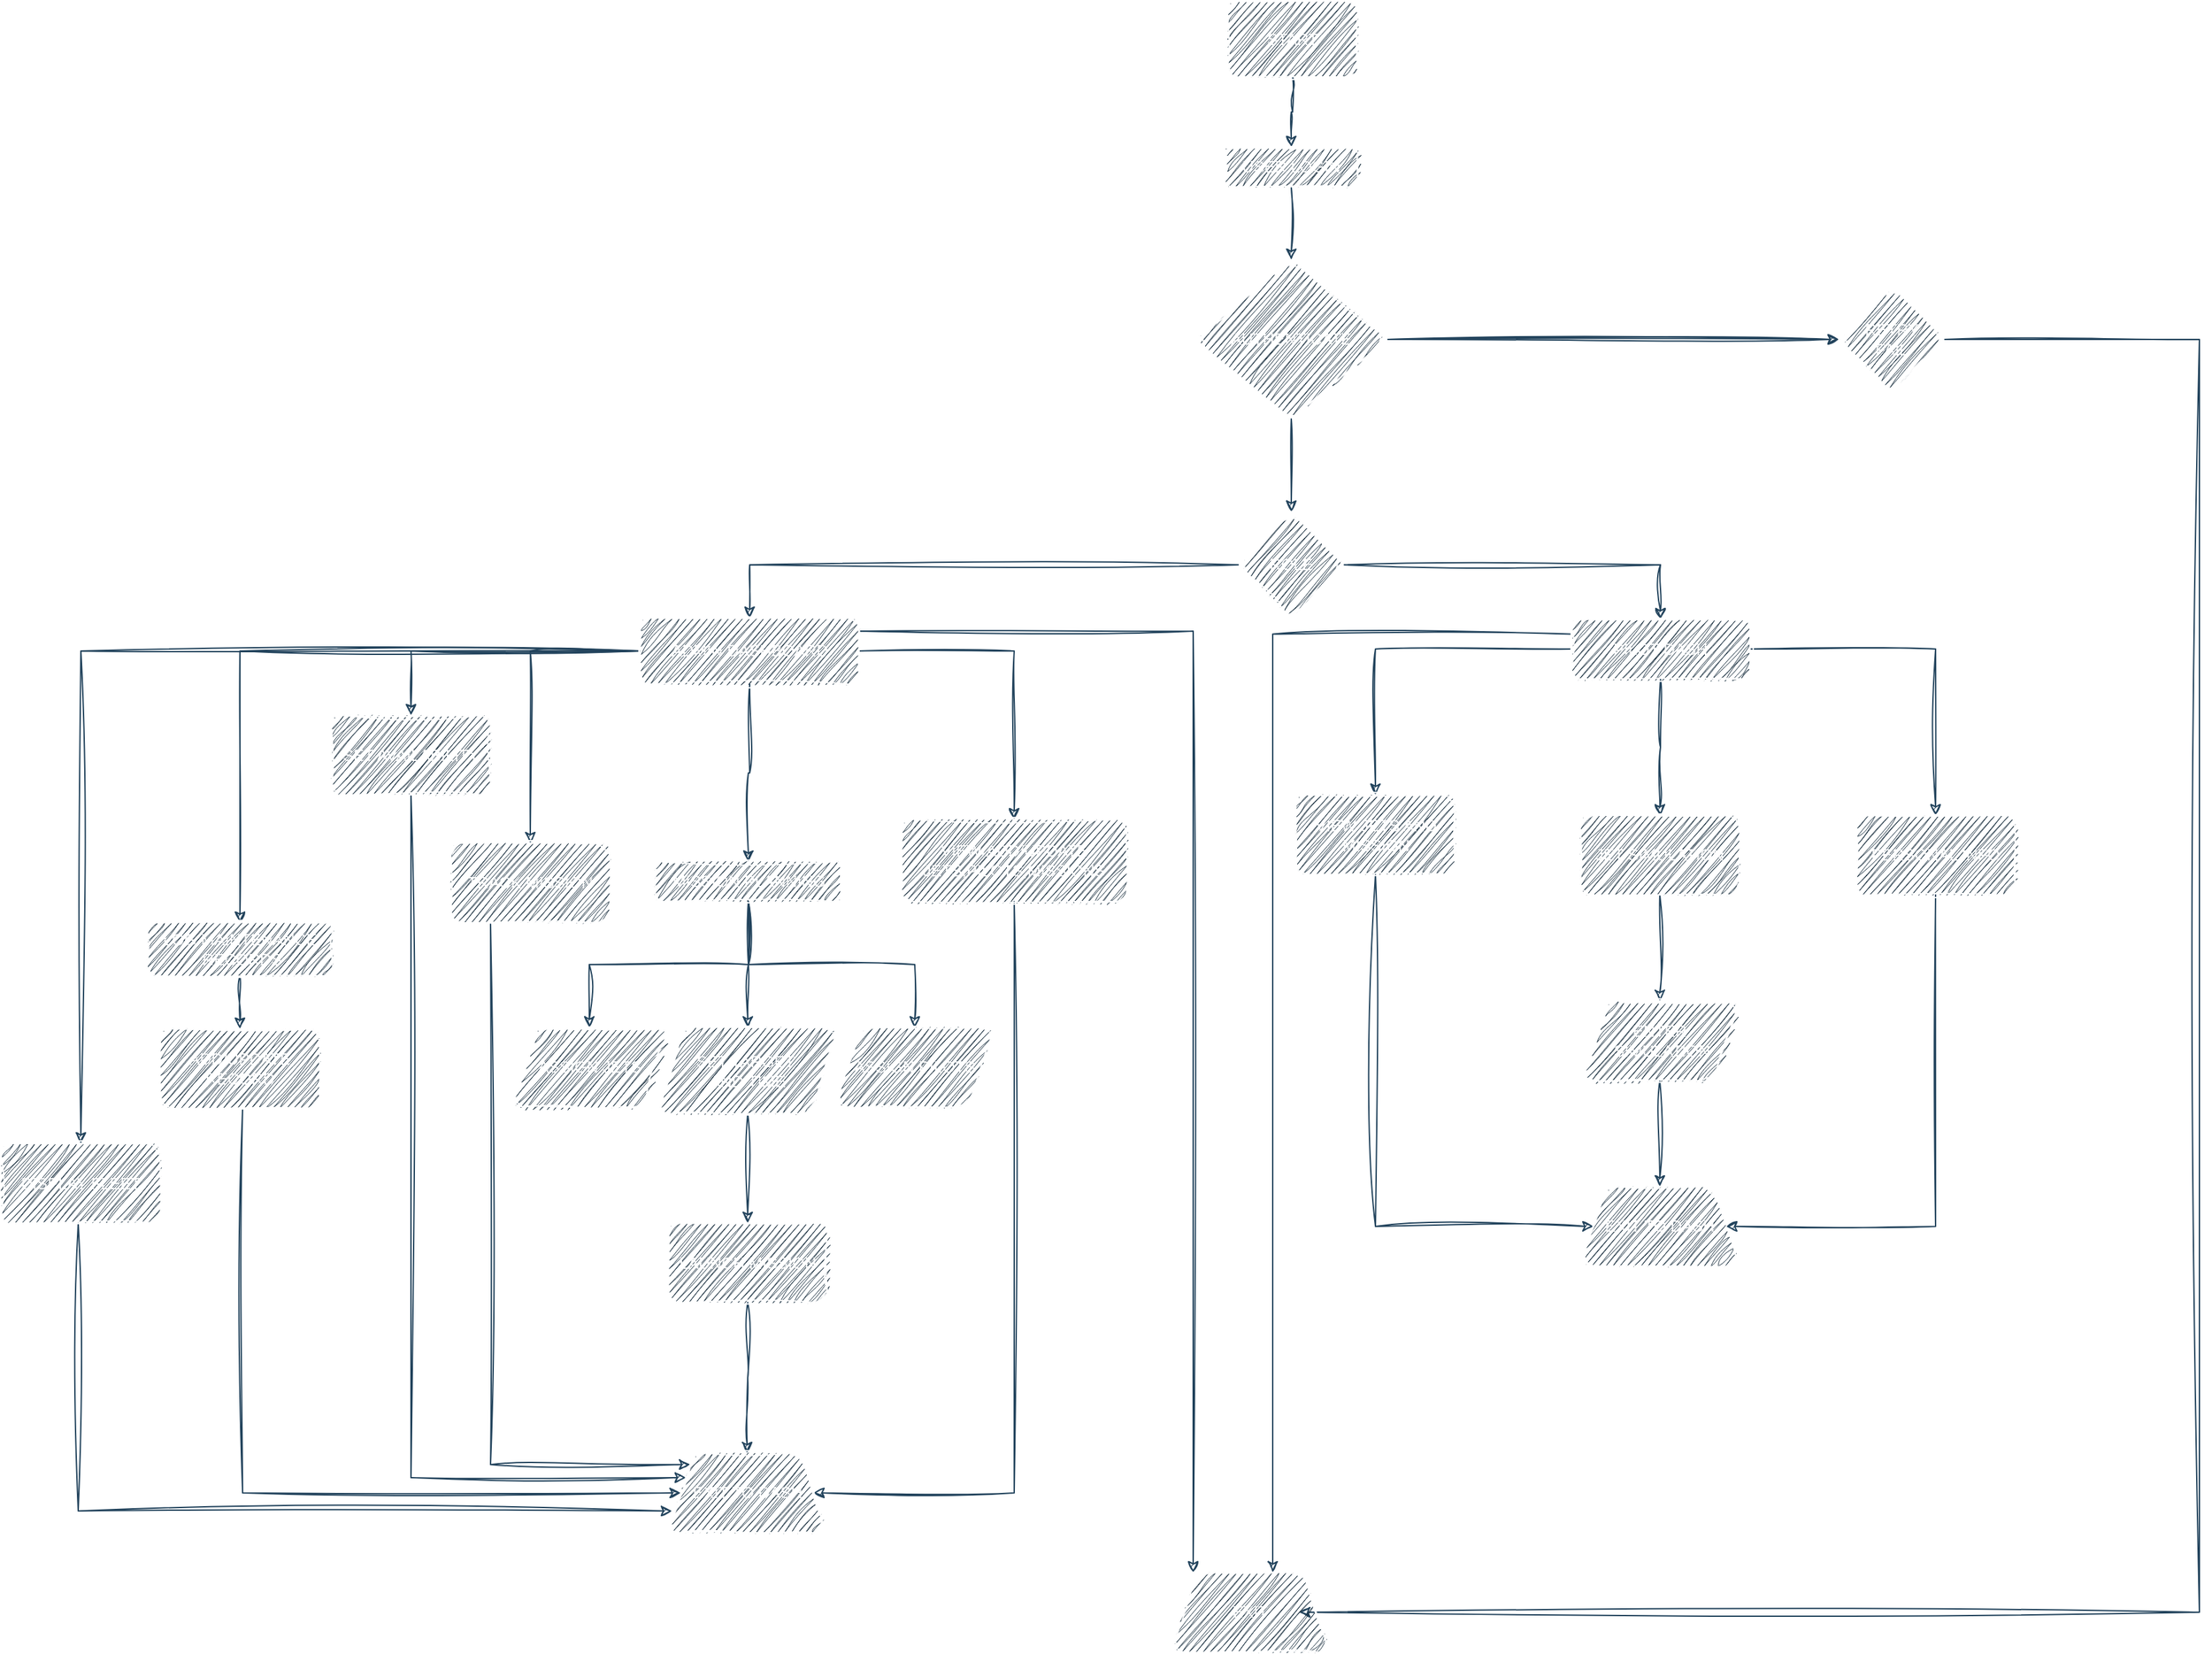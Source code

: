 <mxfile version="27.0.6">
  <diagram id="C5RBs43oDa-KdzZeNtuy" name="Page-1">
    <mxGraphModel dx="2084" dy="1316" grid="0" gridSize="10" guides="1" tooltips="1" connect="1" arrows="1" fold="1" page="0" pageScale="1" pageWidth="827" pageHeight="1169" background="light-dark(#FFFFFF,#FFFFFF)" math="0" shadow="0">
      <root>
        <mxCell id="WIyWlLk6GJQsqaUBKTNV-0" />
        <mxCell id="WIyWlLk6GJQsqaUBKTNV-1" parent="WIyWlLk6GJQsqaUBKTNV-0" />
        <mxCell id="Q2o4VX_Gl1y6fqQ10nxV-3" value="" style="edgeStyle=orthogonalEdgeStyle;rounded=0;orthogonalLoop=1;jettySize=auto;html=1;labelBackgroundColor=none;strokeColor=#23445D;fontColor=default;sketch=1;curveFitting=1;jiggle=2;" edge="1" parent="WIyWlLk6GJQsqaUBKTNV-1" source="WIyWlLk6GJQsqaUBKTNV-3" target="Q2o4VX_Gl1y6fqQ10nxV-2">
          <mxGeometry relative="1" as="geometry" />
        </mxCell>
        <mxCell id="WIyWlLk6GJQsqaUBKTNV-3" value="START" style="rounded=1;whiteSpace=wrap;html=1;fontSize=12;glass=0;strokeWidth=1;shadow=0;fillColor=light-dark(#182E3E,#006633);labelBackgroundColor=none;strokeColor=#FFFFFF;fontColor=#FFFFFF;sketch=1;curveFitting=1;jiggle=2;" parent="WIyWlLk6GJQsqaUBKTNV-1" vertex="1">
          <mxGeometry x="1031" y="35" width="98" height="57" as="geometry" />
        </mxCell>
        <mxCell id="Q2o4VX_Gl1y6fqQ10nxV-5" value="" style="edgeStyle=orthogonalEdgeStyle;rounded=0;orthogonalLoop=1;jettySize=auto;html=1;labelBackgroundColor=none;strokeColor=#23445D;fontColor=default;sketch=1;curveFitting=1;jiggle=2;" edge="1" parent="WIyWlLk6GJQsqaUBKTNV-1" source="Q2o4VX_Gl1y6fqQ10nxV-2" target="Q2o4VX_Gl1y6fqQ10nxV-4">
          <mxGeometry relative="1" as="geometry" />
        </mxCell>
        <mxCell id="Q2o4VX_Gl1y6fqQ10nxV-2" value="USER LOGIN" style="whiteSpace=wrap;html=1;rounded=1;glass=0;strokeWidth=1;shadow=0;labelBackgroundColor=none;fillColor=#182E3E;strokeColor=#FFFFFF;fontColor=#FFFFFF;sketch=1;curveFitting=1;jiggle=2;" vertex="1" parent="WIyWlLk6GJQsqaUBKTNV-1">
          <mxGeometry x="1029" y="145" width="100" height="30" as="geometry" />
        </mxCell>
        <mxCell id="Q2o4VX_Gl1y6fqQ10nxV-7" value="" style="edgeStyle=orthogonalEdgeStyle;rounded=0;orthogonalLoop=1;jettySize=auto;html=1;labelBackgroundColor=none;strokeColor=#23445D;fontColor=default;sketch=1;curveFitting=1;jiggle=2;" edge="1" parent="WIyWlLk6GJQsqaUBKTNV-1" source="Q2o4VX_Gl1y6fqQ10nxV-4" target="Q2o4VX_Gl1y6fqQ10nxV-6">
          <mxGeometry relative="1" as="geometry" />
        </mxCell>
        <mxCell id="Q2o4VX_Gl1y6fqQ10nxV-49" value="" style="edgeStyle=orthogonalEdgeStyle;rounded=0;orthogonalLoop=1;jettySize=auto;html=1;entryX=1;entryY=0.5;entryDx=0;entryDy=0;exitX=1;exitY=0.5;exitDx=0;exitDy=0;labelBackgroundColor=none;strokeColor=#23445D;fontColor=default;sketch=1;curveFitting=1;jiggle=2;" edge="1" parent="WIyWlLk6GJQsqaUBKTNV-1" source="Q2o4VX_Gl1y6fqQ10nxV-50">
          <mxGeometry relative="1" as="geometry">
            <mxPoint x="1764" y="290.0" as="sourcePoint" />
            <mxPoint x="1085" y="1250" as="targetPoint" />
            <Array as="points">
              <mxPoint x="1764" y="290" />
              <mxPoint x="1764" y="1250" />
            </Array>
          </mxGeometry>
        </mxCell>
        <mxCell id="Q2o4VX_Gl1y6fqQ10nxV-51" value="" style="edgeStyle=orthogonalEdgeStyle;rounded=0;orthogonalLoop=1;jettySize=auto;html=1;labelBackgroundColor=none;strokeColor=#23445D;fontColor=default;sketch=1;curveFitting=1;jiggle=2;" edge="1" parent="WIyWlLk6GJQsqaUBKTNV-1" source="Q2o4VX_Gl1y6fqQ10nxV-4" target="Q2o4VX_Gl1y6fqQ10nxV-50">
          <mxGeometry relative="1" as="geometry" />
        </mxCell>
        <mxCell id="Q2o4VX_Gl1y6fqQ10nxV-4" value="AUTHENTICATE" style="rhombus;whiteSpace=wrap;html=1;rounded=1;glass=0;strokeWidth=1;shadow=0;labelBackgroundColor=none;fillColor=#182E3E;strokeColor=light-dark(#FFFFFF,#FF0000);fontColor=#FFFFFF;sketch=1;curveFitting=1;jiggle=2;" vertex="1" parent="WIyWlLk6GJQsqaUBKTNV-1">
          <mxGeometry x="1006" y="230" width="146" height="120" as="geometry" />
        </mxCell>
        <mxCell id="Q2o4VX_Gl1y6fqQ10nxV-9" value="" style="edgeStyle=orthogonalEdgeStyle;rounded=0;orthogonalLoop=1;jettySize=auto;html=1;entryX=0.5;entryY=0;entryDx=0;entryDy=0;labelBackgroundColor=none;strokeColor=#23445D;fontColor=default;sketch=1;curveFitting=1;jiggle=2;" edge="1" parent="WIyWlLk6GJQsqaUBKTNV-1" source="Q2o4VX_Gl1y6fqQ10nxV-6" target="Q2o4VX_Gl1y6fqQ10nxV-8">
          <mxGeometry relative="1" as="geometry" />
        </mxCell>
        <mxCell id="Q2o4VX_Gl1y6fqQ10nxV-11" value="" style="edgeStyle=orthogonalEdgeStyle;rounded=0;orthogonalLoop=1;jettySize=auto;html=1;labelBackgroundColor=none;strokeColor=#23445D;fontColor=default;sketch=1;curveFitting=1;jiggle=2;" edge="1" parent="WIyWlLk6GJQsqaUBKTNV-1" source="Q2o4VX_Gl1y6fqQ10nxV-6" target="Q2o4VX_Gl1y6fqQ10nxV-10">
          <mxGeometry relative="1" as="geometry" />
        </mxCell>
        <mxCell id="Q2o4VX_Gl1y6fqQ10nxV-6" value="ROLE" style="rhombus;whiteSpace=wrap;html=1;rounded=1;glass=0;strokeWidth=1;shadow=0;labelBackgroundColor=none;fillColor=#182E3E;strokeColor=#FFFFFF;fontColor=#FFFFFF;sketch=1;curveFitting=1;jiggle=2;" vertex="1" parent="WIyWlLk6GJQsqaUBKTNV-1">
          <mxGeometry x="1039" y="420" width="80" height="80" as="geometry" />
        </mxCell>
        <mxCell id="Q2o4VX_Gl1y6fqQ10nxV-13" value="" style="edgeStyle=orthogonalEdgeStyle;rounded=0;orthogonalLoop=1;jettySize=auto;html=1;labelBackgroundColor=none;strokeColor=#23445D;fontColor=default;sketch=1;curveFitting=1;jiggle=2;" edge="1" parent="WIyWlLk6GJQsqaUBKTNV-1" source="Q2o4VX_Gl1y6fqQ10nxV-8" target="Q2o4VX_Gl1y6fqQ10nxV-12">
          <mxGeometry relative="1" as="geometry" />
        </mxCell>
        <mxCell id="Q2o4VX_Gl1y6fqQ10nxV-21" value="" style="edgeStyle=orthogonalEdgeStyle;rounded=0;orthogonalLoop=1;jettySize=auto;html=1;labelBackgroundColor=none;strokeColor=#23445D;fontColor=default;sketch=1;curveFitting=1;jiggle=2;" edge="1" parent="WIyWlLk6GJQsqaUBKTNV-1" source="Q2o4VX_Gl1y6fqQ10nxV-8" target="Q2o4VX_Gl1y6fqQ10nxV-20">
          <mxGeometry relative="1" as="geometry" />
        </mxCell>
        <mxCell id="Q2o4VX_Gl1y6fqQ10nxV-23" value="" style="edgeStyle=orthogonalEdgeStyle;rounded=0;orthogonalLoop=1;jettySize=auto;html=1;labelBackgroundColor=none;strokeColor=#23445D;fontColor=default;sketch=1;curveFitting=1;jiggle=2;" edge="1" parent="WIyWlLk6GJQsqaUBKTNV-1" source="Q2o4VX_Gl1y6fqQ10nxV-8" target="Q2o4VX_Gl1y6fqQ10nxV-22">
          <mxGeometry relative="1" as="geometry" />
        </mxCell>
        <mxCell id="Q2o4VX_Gl1y6fqQ10nxV-27" value="" style="edgeStyle=orthogonalEdgeStyle;rounded=0;orthogonalLoop=1;jettySize=auto;html=1;labelBackgroundColor=none;strokeColor=#23445D;fontColor=default;sketch=1;curveFitting=1;jiggle=2;" edge="1" parent="WIyWlLk6GJQsqaUBKTNV-1" source="Q2o4VX_Gl1y6fqQ10nxV-8" target="Q2o4VX_Gl1y6fqQ10nxV-26">
          <mxGeometry relative="1" as="geometry" />
        </mxCell>
        <mxCell id="Q2o4VX_Gl1y6fqQ10nxV-35" value="" style="edgeStyle=orthogonalEdgeStyle;rounded=0;orthogonalLoop=1;jettySize=auto;html=1;labelBackgroundColor=none;strokeColor=#23445D;fontColor=default;sketch=1;curveFitting=1;jiggle=2;" edge="1" parent="WIyWlLk6GJQsqaUBKTNV-1" source="Q2o4VX_Gl1y6fqQ10nxV-8" target="Q2o4VX_Gl1y6fqQ10nxV-34">
          <mxGeometry relative="1" as="geometry" />
        </mxCell>
        <mxCell id="Q2o4VX_Gl1y6fqQ10nxV-37" value="" style="edgeStyle=orthogonalEdgeStyle;rounded=0;orthogonalLoop=1;jettySize=auto;html=1;labelBackgroundColor=none;strokeColor=#23445D;fontColor=default;sketch=1;curveFitting=1;jiggle=2;" edge="1" parent="WIyWlLk6GJQsqaUBKTNV-1" source="Q2o4VX_Gl1y6fqQ10nxV-8" target="Q2o4VX_Gl1y6fqQ10nxV-36">
          <mxGeometry relative="1" as="geometry" />
        </mxCell>
        <mxCell id="Q2o4VX_Gl1y6fqQ10nxV-66" style="edgeStyle=orthogonalEdgeStyle;rounded=0;orthogonalLoop=1;jettySize=auto;html=1;exitX=1;exitY=0.25;exitDx=0;exitDy=0;entryX=0.25;entryY=0;entryDx=0;entryDy=0;labelBackgroundColor=none;strokeColor=#23445D;fontColor=default;sketch=1;curveFitting=1;jiggle=2;" edge="1" parent="WIyWlLk6GJQsqaUBKTNV-1" source="Q2o4VX_Gl1y6fqQ10nxV-8">
          <mxGeometry relative="1" as="geometry">
            <mxPoint x="1005" y="1220" as="targetPoint" />
            <Array as="points">
              <mxPoint x="753" y="510" />
              <mxPoint x="1005" y="510" />
            </Array>
          </mxGeometry>
        </mxCell>
        <mxCell id="Q2o4VX_Gl1y6fqQ10nxV-8" value="ADMIN DASHBOARD" style="whiteSpace=wrap;html=1;rounded=1;glass=0;strokeWidth=1;shadow=0;labelBackgroundColor=none;fillColor=#182E3E;strokeColor=#FFFFFF;fontColor=#FFFFFF;sketch=1;curveFitting=1;jiggle=2;" vertex="1" parent="WIyWlLk6GJQsqaUBKTNV-1">
          <mxGeometry x="588" y="500" width="165" height="50" as="geometry" />
        </mxCell>
        <mxCell id="Q2o4VX_Gl1y6fqQ10nxV-31" value="" style="edgeStyle=orthogonalEdgeStyle;rounded=0;orthogonalLoop=1;jettySize=auto;html=1;labelBackgroundColor=none;strokeColor=#23445D;fontColor=default;sketch=1;curveFitting=1;jiggle=2;" edge="1" parent="WIyWlLk6GJQsqaUBKTNV-1" source="Q2o4VX_Gl1y6fqQ10nxV-10" target="Q2o4VX_Gl1y6fqQ10nxV-30">
          <mxGeometry relative="1" as="geometry" />
        </mxCell>
        <mxCell id="Q2o4VX_Gl1y6fqQ10nxV-33" value="" style="edgeStyle=orthogonalEdgeStyle;rounded=0;orthogonalLoop=1;jettySize=auto;html=1;labelBackgroundColor=none;strokeColor=#23445D;fontColor=default;sketch=1;curveFitting=1;jiggle=2;" edge="1" parent="WIyWlLk6GJQsqaUBKTNV-1" source="Q2o4VX_Gl1y6fqQ10nxV-10" target="Q2o4VX_Gl1y6fqQ10nxV-32">
          <mxGeometry relative="1" as="geometry" />
        </mxCell>
        <mxCell id="Q2o4VX_Gl1y6fqQ10nxV-58" value="" style="edgeStyle=orthogonalEdgeStyle;rounded=0;orthogonalLoop=1;jettySize=auto;html=1;labelBackgroundColor=none;strokeColor=#23445D;fontColor=default;sketch=1;curveFitting=1;jiggle=2;" edge="1" parent="WIyWlLk6GJQsqaUBKTNV-1" source="Q2o4VX_Gl1y6fqQ10nxV-10" target="Q2o4VX_Gl1y6fqQ10nxV-57">
          <mxGeometry relative="1" as="geometry" />
        </mxCell>
        <mxCell id="Q2o4VX_Gl1y6fqQ10nxV-65" style="edgeStyle=orthogonalEdgeStyle;rounded=0;orthogonalLoop=1;jettySize=auto;html=1;exitX=0;exitY=0.25;exitDx=0;exitDy=0;entryX=0.75;entryY=0;entryDx=0;entryDy=0;labelBackgroundColor=none;strokeColor=#23445D;fontColor=default;sketch=1;curveFitting=1;jiggle=2;" edge="1" parent="WIyWlLk6GJQsqaUBKTNV-1" source="Q2o4VX_Gl1y6fqQ10nxV-10">
          <mxGeometry relative="1" as="geometry">
            <mxPoint x="1065" y="1220" as="targetPoint" />
            <Array as="points">
              <mxPoint x="1065" y="512" />
            </Array>
          </mxGeometry>
        </mxCell>
        <mxCell id="Q2o4VX_Gl1y6fqQ10nxV-10" value="PILOT DASH" style="whiteSpace=wrap;html=1;rounded=1;glass=0;strokeWidth=1;shadow=0;labelBackgroundColor=none;fillColor=#182E3E;strokeColor=#FFFFFF;fontColor=#FFFFFF;sketch=1;curveFitting=1;jiggle=2;" vertex="1" parent="WIyWlLk6GJQsqaUBKTNV-1">
          <mxGeometry x="1290" y="501" width="135" height="45" as="geometry" />
        </mxCell>
        <mxCell id="Q2o4VX_Gl1y6fqQ10nxV-15" value="" style="edgeStyle=orthogonalEdgeStyle;rounded=0;orthogonalLoop=1;jettySize=auto;html=1;labelBackgroundColor=none;strokeColor=#23445D;fontColor=default;sketch=1;curveFitting=1;jiggle=2;" edge="1" parent="WIyWlLk6GJQsqaUBKTNV-1" source="Q2o4VX_Gl1y6fqQ10nxV-12" target="Q2o4VX_Gl1y6fqQ10nxV-14">
          <mxGeometry relative="1" as="geometry" />
        </mxCell>
        <mxCell id="Q2o4VX_Gl1y6fqQ10nxV-17" value="" style="edgeStyle=orthogonalEdgeStyle;rounded=0;orthogonalLoop=1;jettySize=auto;html=1;labelBackgroundColor=none;strokeColor=#23445D;fontColor=default;sketch=1;curveFitting=1;jiggle=2;" edge="1" parent="WIyWlLk6GJQsqaUBKTNV-1" source="Q2o4VX_Gl1y6fqQ10nxV-12" target="Q2o4VX_Gl1y6fqQ10nxV-16">
          <mxGeometry relative="1" as="geometry" />
        </mxCell>
        <mxCell id="Q2o4VX_Gl1y6fqQ10nxV-19" value="" style="edgeStyle=orthogonalEdgeStyle;rounded=0;orthogonalLoop=1;jettySize=auto;html=1;labelBackgroundColor=none;strokeColor=#23445D;fontColor=default;sketch=1;curveFitting=1;jiggle=2;" edge="1" parent="WIyWlLk6GJQsqaUBKTNV-1" source="Q2o4VX_Gl1y6fqQ10nxV-12" target="Q2o4VX_Gl1y6fqQ10nxV-18">
          <mxGeometry relative="1" as="geometry" />
        </mxCell>
        <mxCell id="Q2o4VX_Gl1y6fqQ10nxV-12" value="MISSION PLANNING" style="whiteSpace=wrap;html=1;rounded=1;glass=0;strokeWidth=1;shadow=0;direction=west;labelBackgroundColor=none;fillColor=#182E3E;strokeColor=#FFFFFF;fontColor=#FFFFFF;sketch=1;curveFitting=1;jiggle=2;" vertex="1" parent="WIyWlLk6GJQsqaUBKTNV-1">
          <mxGeometry x="599.5" y="684" width="140" height="30" as="geometry" />
        </mxCell>
        <mxCell id="Q2o4VX_Gl1y6fqQ10nxV-14" value="ASSIGN JETS" style="shape=parallelogram;perimeter=parallelogramPerimeter;whiteSpace=wrap;html=1;fixedSize=1;rounded=1;glass=0;strokeWidth=1;shadow=0;labelBackgroundColor=none;fillColor=#182E3E;strokeColor=#FFFFFF;fontColor=#FFFFFF;sketch=1;curveFitting=1;jiggle=2;" vertex="1" parent="WIyWlLk6GJQsqaUBKTNV-1">
          <mxGeometry x="489.5" y="809" width="120" height="60" as="geometry" />
        </mxCell>
        <mxCell id="Q2o4VX_Gl1y6fqQ10nxV-16" value="ASSIGN PILOTS" style="shape=parallelogram;perimeter=parallelogramPerimeter;whiteSpace=wrap;html=1;fixedSize=1;rounded=1;glass=0;strokeWidth=1;shadow=0;labelBackgroundColor=none;fillColor=#182E3E;strokeColor=#FFFFFF;fontColor=#FFFFFF;sketch=1;curveFitting=1;jiggle=2;" vertex="1" parent="WIyWlLk6GJQsqaUBKTNV-1">
          <mxGeometry x="735" y="809" width="120" height="60" as="geometry" />
        </mxCell>
        <mxCell id="Q2o4VX_Gl1y6fqQ10nxV-29" value="" style="edgeStyle=orthogonalEdgeStyle;rounded=0;orthogonalLoop=1;jettySize=auto;html=1;labelBackgroundColor=none;strokeColor=#23445D;fontColor=default;sketch=1;curveFitting=1;jiggle=2;" edge="1" parent="WIyWlLk6GJQsqaUBKTNV-1" source="Q2o4VX_Gl1y6fqQ10nxV-18" target="Q2o4VX_Gl1y6fqQ10nxV-28">
          <mxGeometry relative="1" as="geometry" />
        </mxCell>
        <mxCell id="Q2o4VX_Gl1y6fqQ10nxV-18" value="SET TARGET&amp;nbsp;&lt;div&gt;AND&amp;nbsp;&lt;span style=&quot;background-color: transparent;&quot;&gt;TIME&lt;/span&gt;&lt;/div&gt;" style="shape=parallelogram;perimeter=parallelogramPerimeter;whiteSpace=wrap;html=1;fixedSize=1;rounded=1;glass=0;strokeWidth=1;shadow=0;labelBackgroundColor=none;fillColor=#182E3E;strokeColor=#FFFFFF;fontColor=#FFFFFF;sketch=1;curveFitting=1;jiggle=2;" vertex="1" parent="WIyWlLk6GJQsqaUBKTNV-1">
          <mxGeometry x="601" y="809" width="136" height="65" as="geometry" />
        </mxCell>
        <mxCell id="Q2o4VX_Gl1y6fqQ10nxV-61" style="edgeStyle=orthogonalEdgeStyle;rounded=0;orthogonalLoop=1;jettySize=auto;html=1;exitX=0.5;exitY=1;exitDx=0;exitDy=0;entryX=1;entryY=0.5;entryDx=0;entryDy=0;labelBackgroundColor=none;strokeColor=#23445D;fontColor=default;sketch=1;curveFitting=1;jiggle=2;" edge="1" parent="WIyWlLk6GJQsqaUBKTNV-1" source="Q2o4VX_Gl1y6fqQ10nxV-20" target="Q2o4VX_Gl1y6fqQ10nxV-54">
          <mxGeometry relative="1" as="geometry">
            <Array as="points">
              <mxPoint x="870" y="1160" />
            </Array>
          </mxGeometry>
        </mxCell>
        <mxCell id="Q2o4VX_Gl1y6fqQ10nxV-20" value="VIEW/ADD/UPDATE&lt;div&gt;JETS,PILOTS,MISSIONS&lt;/div&gt;" style="whiteSpace=wrap;html=1;rounded=1;glass=0;strokeWidth=1;shadow=0;labelBackgroundColor=none;fillColor=#182E3E;strokeColor=#FFFFFF;fontColor=#FFFFFF;sketch=1;curveFitting=1;jiggle=2;" vertex="1" parent="WIyWlLk6GJQsqaUBKTNV-1">
          <mxGeometry x="785" y="652" width="170" height="62" as="geometry" />
        </mxCell>
        <mxCell id="Q2o4VX_Gl1y6fqQ10nxV-25" value="" style="edgeStyle=orthogonalEdgeStyle;rounded=0;orthogonalLoop=1;jettySize=auto;html=1;labelBackgroundColor=none;strokeColor=#23445D;fontColor=default;sketch=1;curveFitting=1;jiggle=2;" edge="1" parent="WIyWlLk6GJQsqaUBKTNV-1" source="Q2o4VX_Gl1y6fqQ10nxV-22" target="Q2o4VX_Gl1y6fqQ10nxV-24">
          <mxGeometry relative="1" as="geometry" />
        </mxCell>
        <mxCell id="Q2o4VX_Gl1y6fqQ10nxV-22" value="LOG MAINTENANCE&lt;div&gt;&amp;nbsp;RECORDS&lt;/div&gt;" style="whiteSpace=wrap;html=1;rounded=1;glass=0;strokeWidth=1;shadow=0;labelBackgroundColor=none;fillColor=#182E3E;strokeColor=#FFFFFF;fontColor=#FFFFFF;sketch=1;curveFitting=1;jiggle=2;" vertex="1" parent="WIyWlLk6GJQsqaUBKTNV-1">
          <mxGeometry x="216" y="730" width="140" height="40" as="geometry" />
        </mxCell>
        <mxCell id="Q2o4VX_Gl1y6fqQ10nxV-55" value="" style="edgeStyle=orthogonalEdgeStyle;rounded=0;orthogonalLoop=1;jettySize=auto;html=1;entryX=0;entryY=0.5;entryDx=0;entryDy=0;labelBackgroundColor=none;strokeColor=#23445D;fontColor=default;sketch=1;curveFitting=1;jiggle=2;" edge="1" parent="WIyWlLk6GJQsqaUBKTNV-1" target="Q2o4VX_Gl1y6fqQ10nxV-54">
          <mxGeometry relative="1" as="geometry">
            <mxPoint x="288.0" y="870.0" as="sourcePoint" />
            <mxPoint x="571.5" y="1160" as="targetPoint" />
            <Array as="points">
              <mxPoint x="288" y="1160" />
            </Array>
          </mxGeometry>
        </mxCell>
        <mxCell id="Q2o4VX_Gl1y6fqQ10nxV-24" value="ADD/UPDATE RECORD" style="whiteSpace=wrap;html=1;rounded=1;glass=0;strokeWidth=1;shadow=0;labelBackgroundColor=none;fillColor=#182E3E;strokeColor=#FFFFFF;fontColor=#FFFFFF;sketch=1;curveFitting=1;jiggle=2;" vertex="1" parent="WIyWlLk6GJQsqaUBKTNV-1">
          <mxGeometry x="226" y="810" width="120" height="60" as="geometry" />
        </mxCell>
        <mxCell id="Q2o4VX_Gl1y6fqQ10nxV-62" style="edgeStyle=orthogonalEdgeStyle;rounded=0;orthogonalLoop=1;jettySize=auto;html=1;exitX=0.25;exitY=1;exitDx=0;exitDy=0;entryX=0;entryY=0;entryDx=0;entryDy=0;labelBackgroundColor=none;strokeColor=#23445D;fontColor=default;sketch=1;curveFitting=1;jiggle=2;" edge="1" parent="WIyWlLk6GJQsqaUBKTNV-1" source="Q2o4VX_Gl1y6fqQ10nxV-26" target="Q2o4VX_Gl1y6fqQ10nxV-54">
          <mxGeometry relative="1" as="geometry">
            <mxPoint x="595" y="1060" as="targetPoint" />
            <Array as="points">
              <mxPoint x="475" y="1139" />
            </Array>
          </mxGeometry>
        </mxCell>
        <mxCell id="Q2o4VX_Gl1y6fqQ10nxV-26" value="TRACK MISSION" style="whiteSpace=wrap;html=1;rounded=1;glass=0;strokeWidth=1;shadow=0;labelBackgroundColor=none;fillColor=#182E3E;strokeColor=#FFFFFF;fontColor=#FFFFFF;sketch=1;curveFitting=1;jiggle=2;" vertex="1" parent="WIyWlLk6GJQsqaUBKTNV-1">
          <mxGeometry x="445" y="670" width="120" height="60" as="geometry" />
        </mxCell>
        <mxCell id="Q2o4VX_Gl1y6fqQ10nxV-60" style="edgeStyle=orthogonalEdgeStyle;rounded=0;orthogonalLoop=1;jettySize=auto;html=1;exitX=0.5;exitY=1;exitDx=0;exitDy=0;entryX=0.5;entryY=0;entryDx=0;entryDy=0;labelBackgroundColor=none;strokeColor=#23445D;fontColor=default;sketch=1;curveFitting=1;jiggle=2;" edge="1" parent="WIyWlLk6GJQsqaUBKTNV-1" source="Q2o4VX_Gl1y6fqQ10nxV-28" target="Q2o4VX_Gl1y6fqQ10nxV-54">
          <mxGeometry relative="1" as="geometry" />
        </mxCell>
        <mxCell id="Q2o4VX_Gl1y6fqQ10nxV-28" value="LAUNCH MISSION" style="whiteSpace=wrap;html=1;rounded=1;glass=0;strokeWidth=1;shadow=0;labelBackgroundColor=none;fillColor=#182E3E;strokeColor=#FFFFFF;fontColor=#FFFFFF;sketch=1;curveFitting=1;jiggle=2;" vertex="1" parent="WIyWlLk6GJQsqaUBKTNV-1">
          <mxGeometry x="609" y="956.5" width="120" height="60" as="geometry" />
        </mxCell>
        <mxCell id="Q2o4VX_Gl1y6fqQ10nxV-45" value="" style="edgeStyle=orthogonalEdgeStyle;rounded=0;orthogonalLoop=1;jettySize=auto;html=1;labelBackgroundColor=none;strokeColor=#23445D;fontColor=default;sketch=1;curveFitting=1;jiggle=2;" edge="1" parent="WIyWlLk6GJQsqaUBKTNV-1" source="Q2o4VX_Gl1y6fqQ10nxV-30" target="Q2o4VX_Gl1y6fqQ10nxV-44">
          <mxGeometry relative="1" as="geometry" />
        </mxCell>
        <mxCell id="Q2o4VX_Gl1y6fqQ10nxV-30" value="JET SIMULATION" style="whiteSpace=wrap;html=1;rounded=1;glass=0;strokeWidth=1;shadow=0;labelBackgroundColor=none;fillColor=#182E3E;strokeColor=#FFFFFF;fontColor=#FFFFFF;sketch=1;curveFitting=1;jiggle=2;" vertex="1" parent="WIyWlLk6GJQsqaUBKTNV-1">
          <mxGeometry x="1297" y="649" width="120" height="60" as="geometry" />
        </mxCell>
        <mxCell id="Q2o4VX_Gl1y6fqQ10nxV-53" style="edgeStyle=orthogonalEdgeStyle;rounded=0;orthogonalLoop=1;jettySize=auto;html=1;exitX=0.5;exitY=1;exitDx=0;exitDy=0;entryX=0;entryY=0.5;entryDx=0;entryDy=0;labelBackgroundColor=none;strokeColor=#23445D;fontColor=default;sketch=1;curveFitting=1;jiggle=2;" edge="1" parent="WIyWlLk6GJQsqaUBKTNV-1" source="Q2o4VX_Gl1y6fqQ10nxV-32" target="Q2o4VX_Gl1y6fqQ10nxV-46">
          <mxGeometry relative="1" as="geometry">
            <Array as="points">
              <mxPoint x="1142" y="959" />
            </Array>
          </mxGeometry>
        </mxCell>
        <mxCell id="Q2o4VX_Gl1y6fqQ10nxV-32" value="VIEW JETS AND MISSION" style="whiteSpace=wrap;html=1;rounded=1;glass=0;strokeWidth=1;shadow=0;labelBackgroundColor=none;fillColor=#182E3E;strokeColor=#FFFFFF;fontColor=#FFFFFF;sketch=1;curveFitting=1;jiggle=2;" vertex="1" parent="WIyWlLk6GJQsqaUBKTNV-1">
          <mxGeometry x="1082.5" y="633.5" width="120" height="60" as="geometry" />
        </mxCell>
        <mxCell id="Q2o4VX_Gl1y6fqQ10nxV-64" style="rounded=0;orthogonalLoop=1;jettySize=auto;html=1;exitX=0.5;exitY=1;exitDx=0;exitDy=0;entryX=0;entryY=0.75;entryDx=0;entryDy=0;edgeStyle=orthogonalEdgeStyle;labelBackgroundColor=none;strokeColor=#23445D;fontColor=default;sketch=1;curveFitting=1;jiggle=2;" edge="1" parent="WIyWlLk6GJQsqaUBKTNV-1">
          <mxGeometry relative="1" as="geometry">
            <mxPoint x="164" y="956.5" as="sourcePoint" />
            <mxPoint x="611.955" y="1173.636" as="targetPoint" />
            <Array as="points">
              <mxPoint x="164" y="1174" />
            </Array>
          </mxGeometry>
        </mxCell>
        <mxCell id="Q2o4VX_Gl1y6fqQ10nxV-34" value="DISPLAY FLEET" style="whiteSpace=wrap;html=1;rounded=1;glass=0;strokeWidth=1;shadow=0;labelBackgroundColor=none;fillColor=#182E3E;strokeColor=#FFFFFF;fontColor=#FFFFFF;sketch=1;curveFitting=1;jiggle=2;" vertex="1" parent="WIyWlLk6GJQsqaUBKTNV-1">
          <mxGeometry x="106" y="896.5" width="120" height="60" as="geometry" />
        </mxCell>
        <mxCell id="Q2o4VX_Gl1y6fqQ10nxV-63" style="edgeStyle=orthogonalEdgeStyle;rounded=0;orthogonalLoop=1;jettySize=auto;html=1;exitX=0.5;exitY=1;exitDx=0;exitDy=0;entryX=0;entryY=0.25;entryDx=0;entryDy=0;labelBackgroundColor=none;strokeColor=#23445D;fontColor=default;sketch=1;curveFitting=1;jiggle=2;" edge="1" parent="WIyWlLk6GJQsqaUBKTNV-1" source="Q2o4VX_Gl1y6fqQ10nxV-36" target="Q2o4VX_Gl1y6fqQ10nxV-54">
          <mxGeometry relative="1" as="geometry">
            <Array as="points">
              <mxPoint x="415" y="1148" />
            </Array>
          </mxGeometry>
        </mxCell>
        <mxCell id="Q2o4VX_Gl1y6fqQ10nxV-36" value="SET AVAILABILITY" style="whiteSpace=wrap;html=1;rounded=1;glass=0;strokeWidth=1;shadow=0;labelBackgroundColor=none;fillColor=#182E3E;strokeColor=#FFFFFF;fontColor=#FFFFFF;sketch=1;curveFitting=1;jiggle=2;" vertex="1" parent="WIyWlLk6GJQsqaUBKTNV-1">
          <mxGeometry x="355" y="573.5" width="120" height="60" as="geometry" />
        </mxCell>
        <mxCell id="Q2o4VX_Gl1y6fqQ10nxV-47" value="" style="edgeStyle=orthogonalEdgeStyle;rounded=0;orthogonalLoop=1;jettySize=auto;html=1;labelBackgroundColor=none;strokeColor=#23445D;fontColor=default;sketch=1;curveFitting=1;jiggle=2;" edge="1" parent="WIyWlLk6GJQsqaUBKTNV-1" source="Q2o4VX_Gl1y6fqQ10nxV-44" target="Q2o4VX_Gl1y6fqQ10nxV-46">
          <mxGeometry relative="1" as="geometry" />
        </mxCell>
        <mxCell id="Q2o4VX_Gl1y6fqQ10nxV-44" value="ENTER&lt;div&gt;&amp;nbsp;SIMULATION&lt;/div&gt;" style="shape=parallelogram;perimeter=parallelogramPerimeter;whiteSpace=wrap;html=1;fixedSize=1;rounded=1;glass=0;strokeWidth=1;shadow=0;labelBackgroundColor=none;fillColor=#182E3E;strokeColor=#FFFFFF;fontColor=#FFFFFF;sketch=1;curveFitting=1;jiggle=2;" vertex="1" parent="WIyWlLk6GJQsqaUBKTNV-1">
          <mxGeometry x="1297" y="789" width="120" height="60" as="geometry" />
        </mxCell>
        <mxCell id="Q2o4VX_Gl1y6fqQ10nxV-46" value="EXIT TO DASH" style="shape=trapezoid;perimeter=trapezoidPerimeter;whiteSpace=wrap;html=1;fixedSize=1;rounded=1;glass=0;strokeWidth=1;shadow=0;labelBackgroundColor=none;fillColor=#182E3E;strokeColor=light-dark(#FFFFFF,#CC0000);fontColor=#FFFFFF;sketch=1;curveFitting=1;jiggle=2;" vertex="1" parent="WIyWlLk6GJQsqaUBKTNV-1">
          <mxGeometry x="1297" y="929" width="120" height="60" as="geometry" />
        </mxCell>
        <mxCell id="Q2o4VX_Gl1y6fqQ10nxV-48" value="EXIT" style="shape=trapezoid;perimeter=trapezoidPerimeter;whiteSpace=wrap;html=1;fixedSize=1;rounded=1;glass=0;strokeWidth=1;shadow=0;fillColor=light-dark(#182E3E,#CC0000);labelBackgroundColor=none;strokeColor=#FFFFFF;fontColor=#FFFFFF;sketch=1;curveFitting=1;jiggle=2;" vertex="1" parent="WIyWlLk6GJQsqaUBKTNV-1">
          <mxGeometry x="988" y="1220" width="120" height="60" as="geometry" />
        </mxCell>
        <mxCell id="Q2o4VX_Gl1y6fqQ10nxV-52" value="" style="edgeStyle=orthogonalEdgeStyle;rounded=0;orthogonalLoop=1;jettySize=auto;html=1;labelBackgroundColor=none;strokeColor=#23445D;fontColor=default;sketch=1;curveFitting=1;jiggle=2;" edge="1" parent="WIyWlLk6GJQsqaUBKTNV-1" source="Q2o4VX_Gl1y6fqQ10nxV-4" target="Q2o4VX_Gl1y6fqQ10nxV-50">
          <mxGeometry relative="1" as="geometry">
            <mxPoint x="1152" y="290" as="sourcePoint" />
            <mxPoint x="1655" y="980" as="targetPoint" />
          </mxGeometry>
        </mxCell>
        <mxCell id="Q2o4VX_Gl1y6fqQ10nxV-50" value="RETRY&lt;div&gt;FAIL&lt;/div&gt;" style="rhombus;whiteSpace=wrap;html=1;rounded=1;glass=0;strokeWidth=1;shadow=0;labelBackgroundColor=none;fillColor=#182E3E;strokeColor=light-dark(#FFFFFF,#CC0000);fontColor=#FFFFFF;sketch=1;curveFitting=1;jiggle=2;" vertex="1" parent="WIyWlLk6GJQsqaUBKTNV-1">
          <mxGeometry x="1492" y="250" width="80" height="80" as="geometry" />
        </mxCell>
        <mxCell id="Q2o4VX_Gl1y6fqQ10nxV-54" value="EXIT TO DASH" style="shape=trapezoid;perimeter=trapezoidPerimeter;whiteSpace=wrap;html=1;fixedSize=1;rounded=1;glass=0;strokeWidth=1;shadow=0;labelBackgroundColor=none;fillColor=#182E3E;strokeColor=light-dark(#FFFFFF,#990000);fontColor=#FFFFFF;sketch=1;curveFitting=1;jiggle=2;" vertex="1" parent="WIyWlLk6GJQsqaUBKTNV-1">
          <mxGeometry x="608.5" y="1130" width="120" height="60" as="geometry" />
        </mxCell>
        <mxCell id="Q2o4VX_Gl1y6fqQ10nxV-59" style="edgeStyle=orthogonalEdgeStyle;rounded=0;orthogonalLoop=1;jettySize=auto;html=1;exitX=0.5;exitY=1;exitDx=0;exitDy=0;entryX=1;entryY=0.5;entryDx=0;entryDy=0;labelBackgroundColor=none;strokeColor=#23445D;fontColor=default;sketch=1;curveFitting=1;jiggle=2;" edge="1" parent="WIyWlLk6GJQsqaUBKTNV-1" source="Q2o4VX_Gl1y6fqQ10nxV-57" target="Q2o4VX_Gl1y6fqQ10nxV-46">
          <mxGeometry relative="1" as="geometry">
            <Array as="points">
              <mxPoint x="1565" y="959" />
            </Array>
          </mxGeometry>
        </mxCell>
        <mxCell id="Q2o4VX_Gl1y6fqQ10nxV-57" value="PERSONAL INFO" style="whiteSpace=wrap;html=1;rounded=1;glass=0;strokeWidth=1;shadow=0;labelBackgroundColor=none;fillColor=#182E3E;strokeColor=#FFFFFF;fontColor=#FFFFFF;sketch=1;curveFitting=1;jiggle=2;" vertex="1" parent="WIyWlLk6GJQsqaUBKTNV-1">
          <mxGeometry x="1505" y="649" width="120" height="60" as="geometry" />
        </mxCell>
        <mxCell id="Q2o4VX_Gl1y6fqQ10nxV-68" value="&lt;font style=&quot;font-size: 39px;&quot;&gt;FLOW CHART&lt;/font&gt;" style="text;html=1;align=center;verticalAlign=middle;whiteSpace=wrap;rounded=0;fontFamily=Architects Daughter;fontSource=https%3A%2F%2Ffonts.googleapis.com%2Fcss%3Ffamily%3DArchitects%2BDaughter;fontColor=#FFFFFF;" vertex="1" parent="WIyWlLk6GJQsqaUBKTNV-1">
          <mxGeometry x="155.5" y="131" width="519" height="141" as="geometry" />
        </mxCell>
      </root>
    </mxGraphModel>
  </diagram>
</mxfile>
